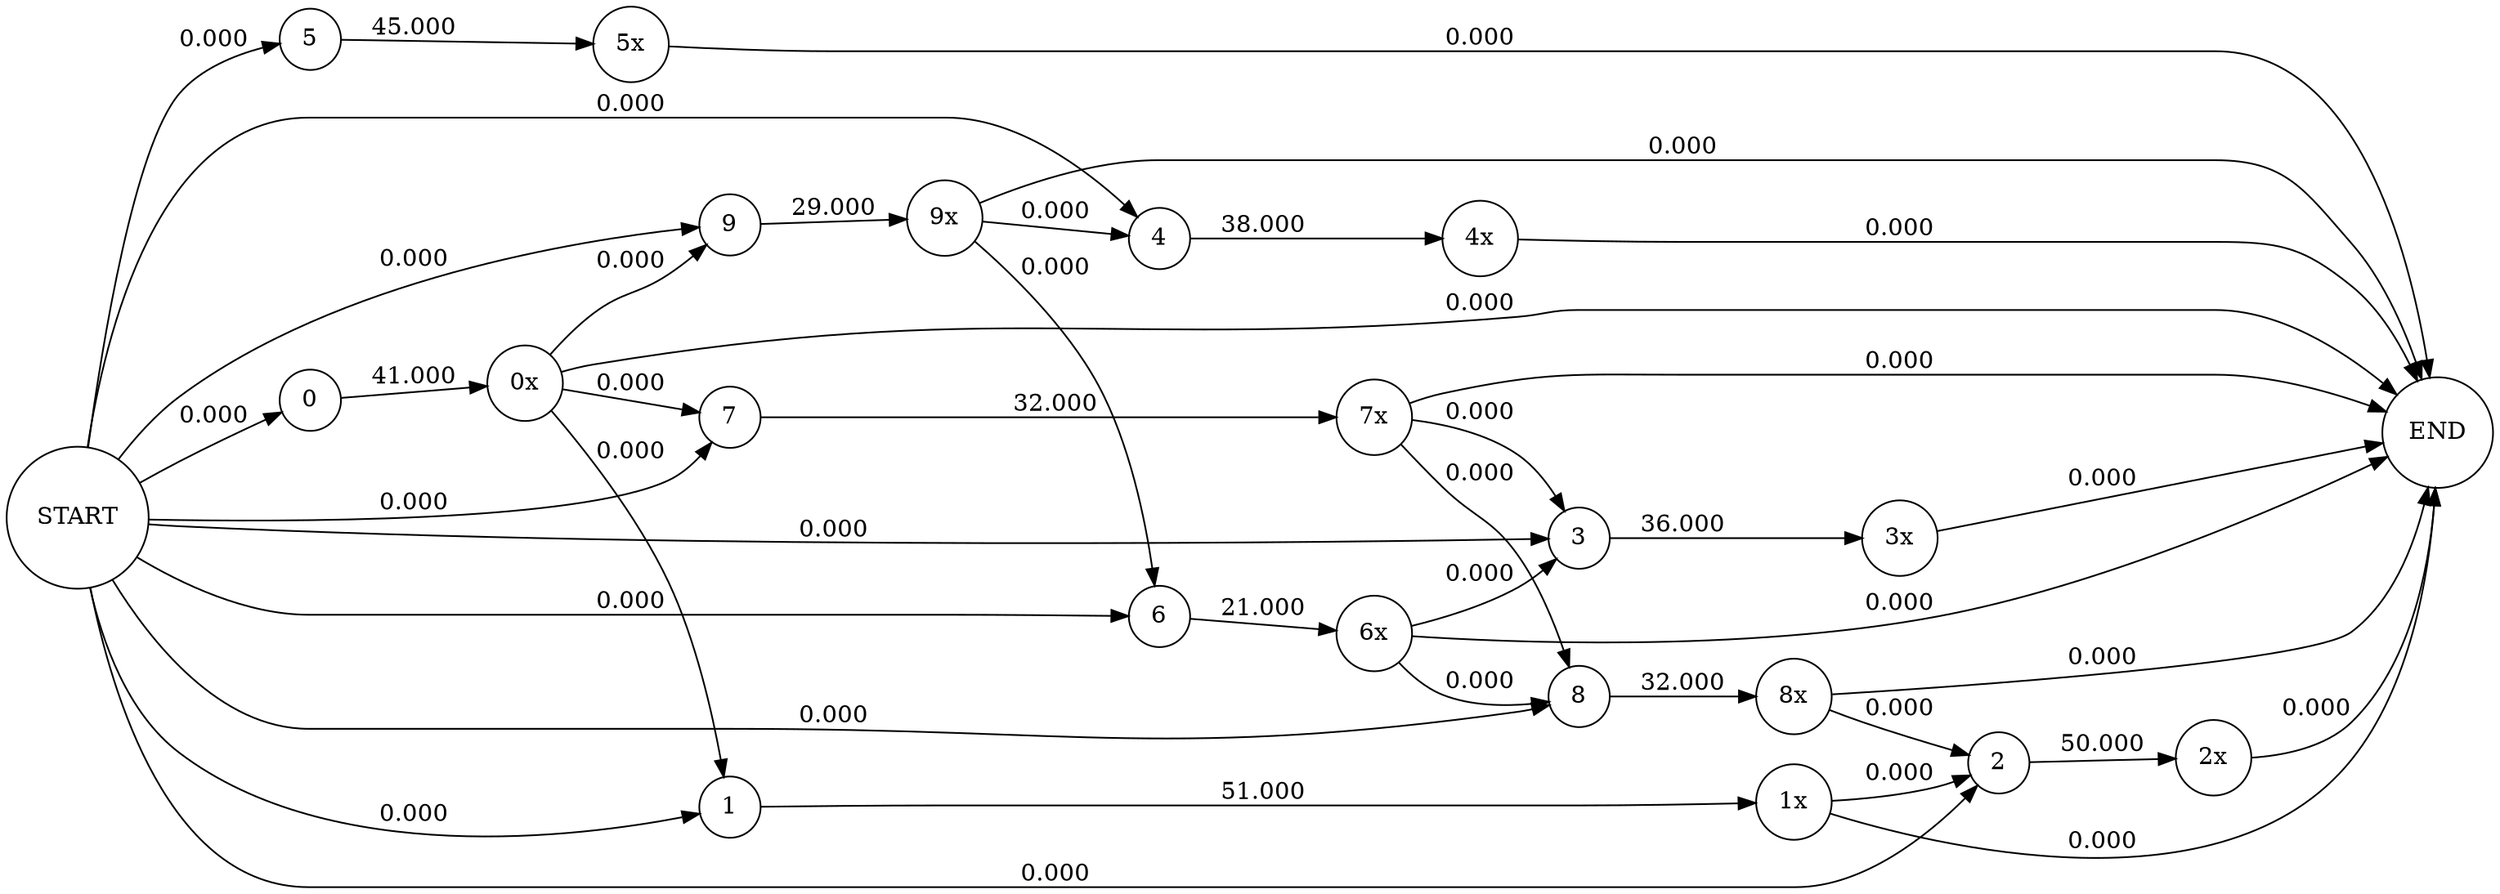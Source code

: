 digraph {
rankdir = LR;
node [shape = circle];
"0" -> "0x" [label="41.000"]
"5x" -> "END" [label="0.000"]
"START" -> "8" [label="0.000"]
"0x" -> "END" [label="0.000"]
"4" -> "4x" [label="38.000"]
"5" -> "5x" [label="45.000"]
"7" -> "7x" [label="32.000"]
"1x" -> "2" [label="0.000"]
"START" -> "3" [label="0.000"]
"0x" -> "9" [label="0.000"]
"START" -> "6" [label="0.000"]
"7x" -> "8" [label="0.000"]
"START" -> "2" [label="0.000"]
"1" -> "1x" [label="51.000"]
"1x" -> "END" [label="0.000"]
"7x" -> "3" [label="0.000"]
"START" -> "1" [label="0.000"]
"9" -> "9x" [label="29.000"]
"3x" -> "END" [label="0.000"]
"9x" -> "6" [label="0.000"]
"4x" -> "END" [label="0.000"]
"START" -> "5" [label="0.000"]
"7x" -> "END" [label="0.000"]
"START" -> "0" [label="0.000"]
"START" -> "9" [label="0.000"]
"6x" -> "8" [label="0.000"]
"6" -> "6x" [label="21.000"]
"9x" -> "END" [label="0.000"]
"START" -> "7" [label="0.000"]
"8" -> "8x" [label="32.000"]
"0x" -> "7" [label="0.000"]
"9x" -> "4" [label="0.000"]
"8x" -> "END" [label="0.000"]
"3" -> "3x" [label="36.000"]
"START" -> "4" [label="0.000"]
"2" -> "2x" [label="50.000"]
"6x" -> "END" [label="0.000"]
"2x" -> "END" [label="0.000"]
"8x" -> "2" [label="0.000"]
"6x" -> "3" [label="0.000"]
"0x" -> "1" [label="0.000"]
}
